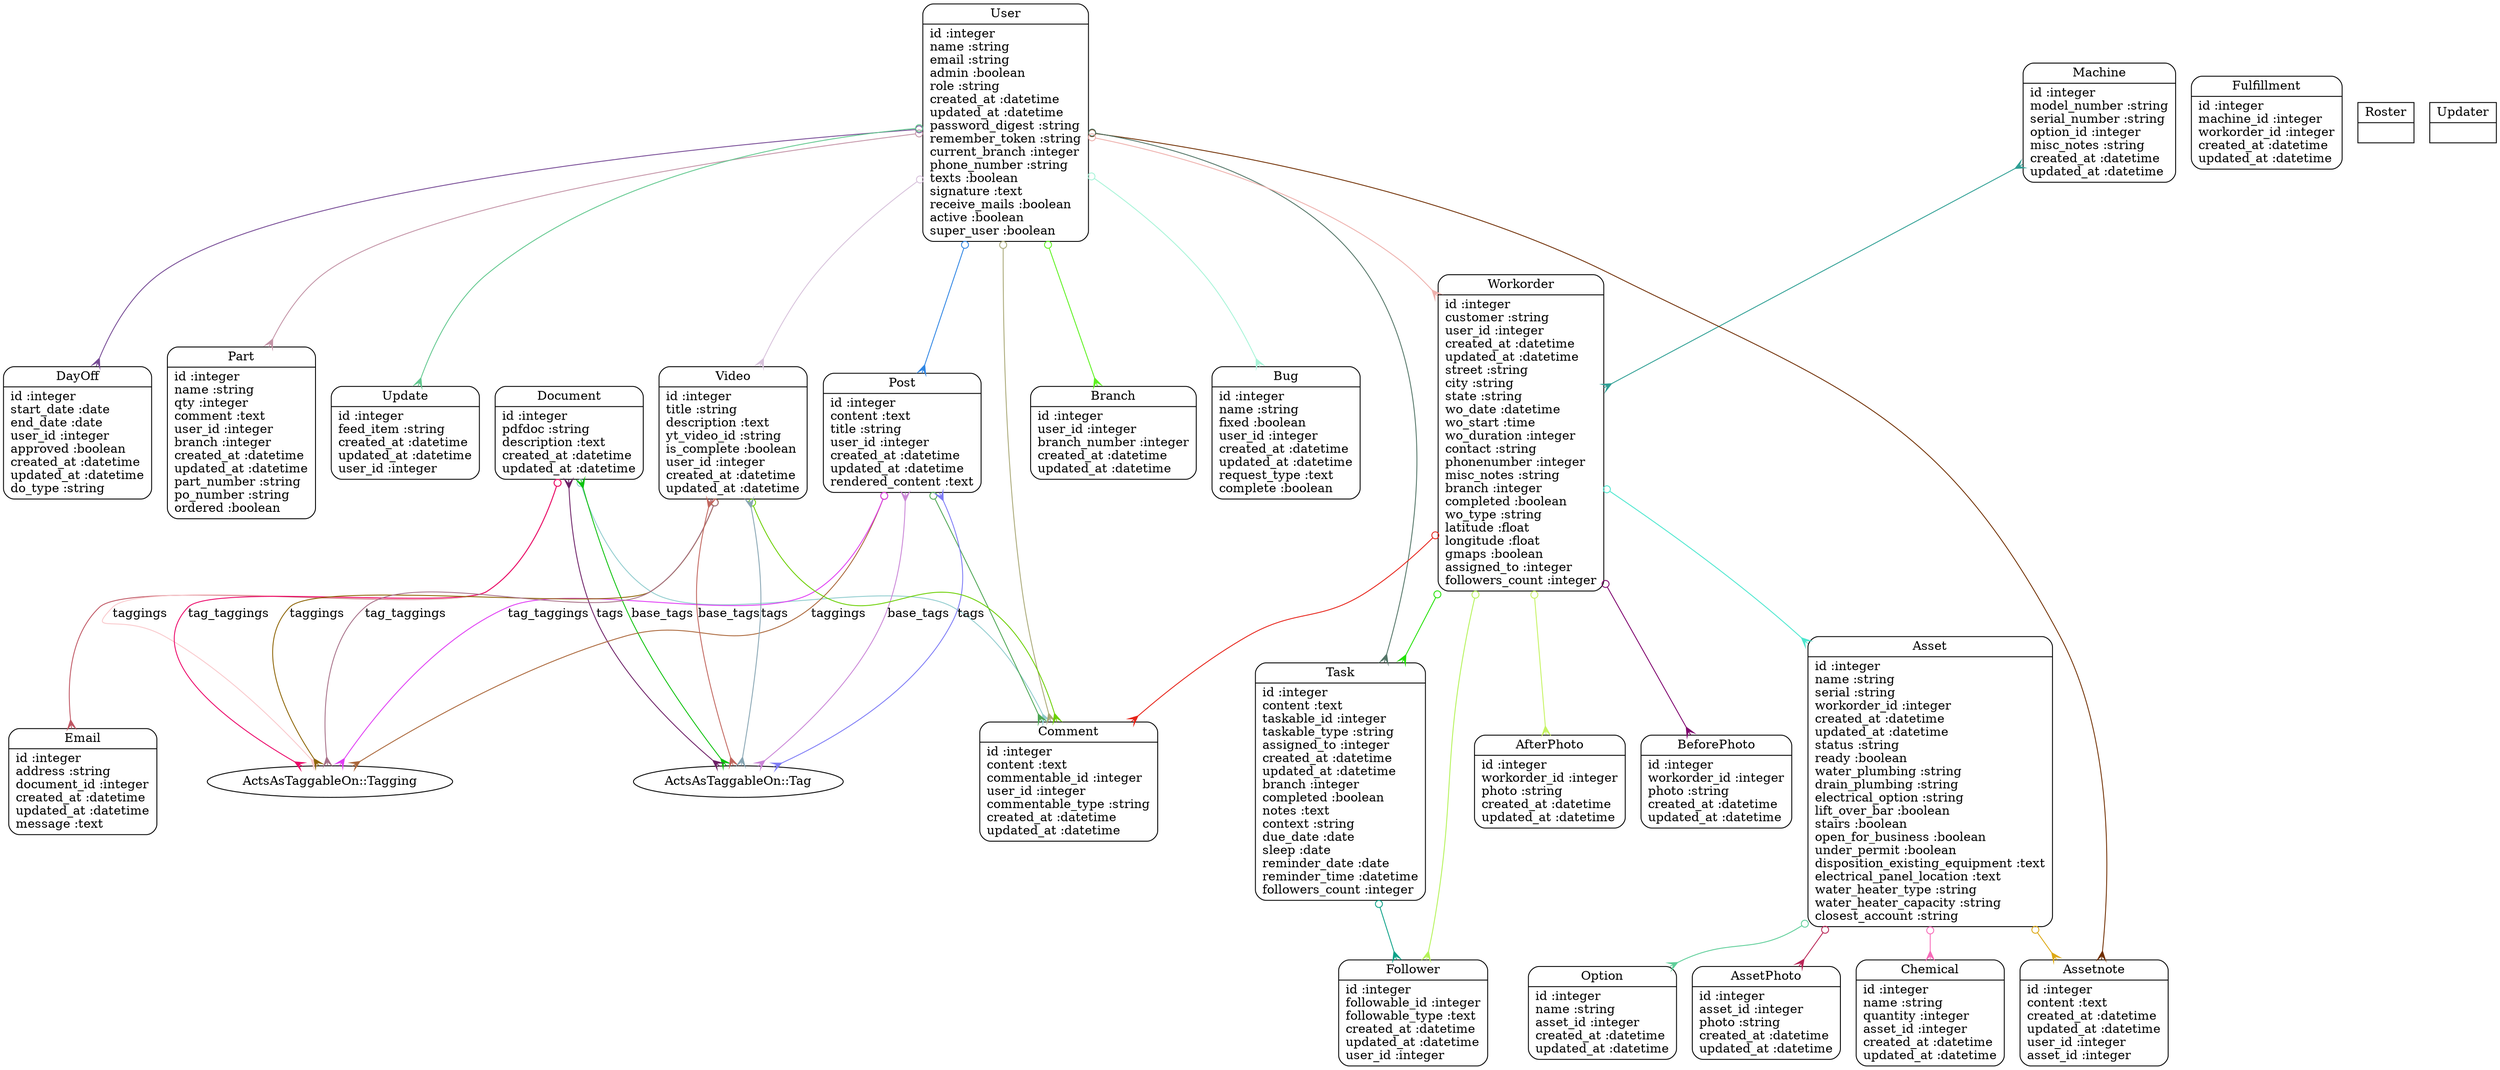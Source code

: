 digraph models_diagram {
	graph[overlap=false, splines=true]
	"AfterPhoto" [shape=Mrecord, label="{AfterPhoto|id :integer\lworkorder_id :integer\lphoto :string\lcreated_at :datetime\lupdated_at :datetime\l}"]
	"Asset" [shape=Mrecord, label="{Asset|id :integer\lname :string\lserial :string\lworkorder_id :integer\lcreated_at :datetime\lupdated_at :datetime\lstatus :string\lready :boolean\lwater_plumbing :string\ldrain_plumbing :string\lelectrical_option :string\llift_over_bar :boolean\lstairs :boolean\lopen_for_business :boolean\lunder_permit :boolean\ldisposition_existing_equipment :text\lelectrical_panel_location :text\lwater_heater_type :string\lwater_heater_capacity :string\lclosest_account :string\l}"]
	"AssetPhoto" [shape=Mrecord, label="{AssetPhoto|id :integer\lasset_id :integer\lphoto :string\lcreated_at :datetime\lupdated_at :datetime\l}"]
	"Assetnote" [shape=Mrecord, label="{Assetnote|id :integer\lcontent :text\lcreated_at :datetime\lupdated_at :datetime\luser_id :integer\lasset_id :integer\l}"]
	"BeforePhoto" [shape=Mrecord, label="{BeforePhoto|id :integer\lworkorder_id :integer\lphoto :string\lcreated_at :datetime\lupdated_at :datetime\l}"]
	"Branch" [shape=Mrecord, label="{Branch|id :integer\luser_id :integer\lbranch_number :integer\lcreated_at :datetime\lupdated_at :datetime\l}"]
	"Bug" [shape=Mrecord, label="{Bug|id :integer\lname :string\lfixed :boolean\luser_id :integer\lcreated_at :datetime\lupdated_at :datetime\lrequest_type :text\lcomplete :boolean\l}"]
	"Chemical" [shape=Mrecord, label="{Chemical|id :integer\lname :string\lquantity :integer\lasset_id :integer\lcreated_at :datetime\lupdated_at :datetime\l}"]
	"Comment" [shape=Mrecord, label="{Comment|id :integer\lcontent :text\lcommentable_id :integer\luser_id :integer\lcommentable_type :string\lcreated_at :datetime\lupdated_at :datetime\l}"]
	"DayOff" [shape=Mrecord, label="{DayOff|id :integer\lstart_date :date\lend_date :date\luser_id :integer\lapproved :boolean\lcreated_at :datetime\lupdated_at :datetime\ldo_type :string\l}"]
	"Document" [shape=Mrecord, label="{Document|id :integer\lpdfdoc :string\ldescription :text\lcreated_at :datetime\lupdated_at :datetime\l}"]
	"Email" [shape=Mrecord, label="{Email|id :integer\laddress :string\ldocument_id :integer\lcreated_at :datetime\lupdated_at :datetime\lmessage :text\l}"]
	"Follower" [shape=Mrecord, label="{Follower|id :integer\lfollowable_id :integer\lfollowable_type :text\lcreated_at :datetime\lupdated_at :datetime\luser_id :integer\l}"]
	"Fulfillment" [shape=Mrecord, label="{Fulfillment|id :integer\lmachine_id :integer\lworkorder_id :integer\lcreated_at :datetime\lupdated_at :datetime\l}"]
	"Machine" [shape=Mrecord, label="{Machine|id :integer\lmodel_number :string\lserial_number :string\loption_id :integer\lmisc_notes :string\lcreated_at :datetime\lupdated_at :datetime\l}"]
	"Option" [shape=Mrecord, label="{Option|id :integer\lname :string\lasset_id :integer\lcreated_at :datetime\lupdated_at :datetime\l}"]
	"Part" [shape=Mrecord, label="{Part|id :integer\lname :string\lqty :integer\lcomment :text\luser_id :integer\lbranch :integer\lcreated_at :datetime\lupdated_at :datetime\lpart_number :string\lpo_number :string\lordered :boolean\l}"]
	"Post" [shape=Mrecord, label="{Post|id :integer\lcontent :text\ltitle :string\luser_id :integer\lcreated_at :datetime\lupdated_at :datetime\lrendered_content :text\l}"]
	"Roster" [shape=record, label="{Roster|}"]
	"Task" [shape=Mrecord, label="{Task|id :integer\lcontent :text\ltaskable_id :integer\ltaskable_type :string\lassigned_to :integer\lcreated_at :datetime\lupdated_at :datetime\lbranch :integer\lcompleted :boolean\lnotes :text\lcontext :string\ldue_date :date\lsleep :date\lreminder_date :date\lreminder_time :datetime\lfollowers_count :integer\l}"]
	"Update" [shape=Mrecord, label="{Update|id :integer\lfeed_item :string\lcreated_at :datetime\lupdated_at :datetime\luser_id :integer\l}"]
	"Updater" [shape=record, label="{Updater|}"]
	"User" [shape=Mrecord, label="{User|id :integer\lname :string\lemail :string\ladmin :boolean\lrole :string\lcreated_at :datetime\lupdated_at :datetime\lpassword_digest :string\lremember_token :string\lcurrent_branch :integer\lphone_number :string\ltexts :boolean\lsignature :text\lreceive_mails :boolean\lactive :boolean\lsuper_user :boolean\l}"]
	"Video" [shape=Mrecord, label="{Video|id :integer\ltitle :string\ldescription :text\lyt_video_id :string\lis_complete :boolean\luser_id :integer\lcreated_at :datetime\lupdated_at :datetime\l}"]
	"Workorder" [shape=Mrecord, label="{Workorder|id :integer\lcustomer :string\luser_id :integer\lcreated_at :datetime\lupdated_at :datetime\lstreet :string\lcity :string\lstate :string\lwo_date :datetime\lwo_start :time\lwo_duration :integer\lcontact :string\lphonenumber :integer\lmisc_notes :string\lbranch :integer\lcompleted :boolean\lwo_type :string\llatitude :float\llongitude :float\lgmaps :boolean\lassigned_to :integer\lfollowers_count :integer\l}"]
	"Asset" -> "Chemical" [arrowtail=odot, arrowhead=crow, dir=both color="#F76AB8"]
	"Asset" -> "Option" [arrowtail=odot, arrowhead=crow, dir=both color="#5ECE99"]
	"Asset" -> "Assetnote" [arrowtail=odot, arrowhead=crow, dir=both color="#DDA813"]
	"Asset" -> "AssetPhoto" [arrowtail=odot, arrowhead=crow, dir=both color="#B92657"]
	"Document" -> "ActsAsTaggableOn::Tagging" [label="taggings", arrowtail=odot, arrowhead=crow, dir=both color="#F9C8CB"]
	"Document" -> "ActsAsTaggableOn::Tag" [label="base_tags", arrowtail=crow, arrowhead=crow, dir=both color="#0BC20B"]
	"Document" -> "ActsAsTaggableOn::Tagging" [label="tag_taggings", arrowtail=odot, arrowhead=crow, dir=both color="#EC0568"]
	"Document" -> "ActsAsTaggableOn::Tag" [label="tags", arrowtail=crow, arrowhead=crow, dir=both color="#6C1F66"]
	"Document" -> "Email" [arrowtail=odot, arrowhead=crow, dir=both color="#BF5663"]
	"Document" -> "Comment" [arrowtail=odot, arrowhead=crow, dir=both color="#90CCCE"]
	"Machine" -> "Workorder" [arrowtail=crow, arrowhead=crow, dir=both color="#2E9F94"]
	"Post" -> "ActsAsTaggableOn::Tagging" [label="taggings", arrowtail=odot, arrowhead=crow, dir=both color="#AA6639"]
	"Post" -> "ActsAsTaggableOn::Tag" [label="base_tags", arrowtail=crow, arrowhead=crow, dir=both color="#CA85D7"]
	"Post" -> "ActsAsTaggableOn::Tagging" [label="tag_taggings", arrowtail=odot, arrowhead=crow, dir=both color="#E03CF4"]
	"Post" -> "ActsAsTaggableOn::Tag" [label="tags", arrowtail=crow, arrowhead=crow, dir=both color="#7D7BF6"]
	"Post" -> "Comment" [arrowtail=odot, arrowhead=crow, dir=both color="#4DA654"]
	"Task" -> "Follower" [arrowtail=odot, arrowhead=crow, dir=both color="#0DA288"]
	"User" -> "Workorder" [arrowtail=odot, arrowhead=crow, dir=both color="#EEB0AC"]
	"User" -> "Update" [arrowtail=odot, arrowhead=crow, dir=both color="#62C88F"]
	"User" -> "Assetnote" [arrowtail=odot, arrowhead=crow, dir=both color="#713004"]
	"User" -> "Bug" [arrowtail=odot, arrowhead=crow, dir=both color="#A7F4D8"]
	"User" -> "Part" [arrowtail=odot, arrowhead=crow, dir=both color="#C393A6"]
	"User" -> "Comment" [arrowtail=odot, arrowhead=crow, dir=both color="#A9A876"]
	"User" -> "Video" [arrowtail=odot, arrowhead=crow, dir=both color="#D7C1DB"]
	"User" -> "Post" [arrowtail=odot, arrowhead=crow, dir=both color="#2E85E4"]
	"User" -> "DayOff" [arrowtail=odot, arrowhead=crow, dir=both color="#764A95"]
	"User" -> "Branch" [arrowtail=odot, arrowhead=crow, dir=both color="#5CF21E"]
	"User" -> "Task" [arrowtail=odot, arrowhead=crow, dir=both color="#537567"]
	"Video" -> "ActsAsTaggableOn::Tagging" [label="taggings", arrowtail=odot, arrowhead=crow, dir=both color="#8D6406"]
	"Video" -> "ActsAsTaggableOn::Tag" [label="base_tags", arrowtail=crow, arrowhead=crow, dir=both color="#C1665E"]
	"Video" -> "ActsAsTaggableOn::Tagging" [label="tag_taggings", arrowtail=odot, arrowhead=crow, dir=both color="#A77088"]
	"Video" -> "ActsAsTaggableOn::Tag" [label="tags", arrowtail=crow, arrowhead=crow, dir=both color="#87A5B3"]
	"Video" -> "Comment" [arrowtail=odot, arrowhead=crow, dir=both color="#6BCF03"]
	"Workorder" -> "Asset" [arrowtail=odot, arrowhead=crow, dir=both color="#4CE7CF"]
	"Workorder" -> "BeforePhoto" [arrowtail=odot, arrowhead=crow, dir=both color="#7D016C"]
	"Workorder" -> "AfterPhoto" [arrowtail=odot, arrowhead=crow, dir=both color="#C5F360"]
	"Workorder" -> "Comment" [arrowtail=odot, arrowhead=crow, dir=both color="#E72218"]
	"Workorder" -> "Task" [arrowtail=odot, arrowhead=crow, dir=both color="#21E105"]
	"Workorder" -> "Follower" [arrowtail=odot, arrowhead=crow, dir=both color="#B4F357"]
}
